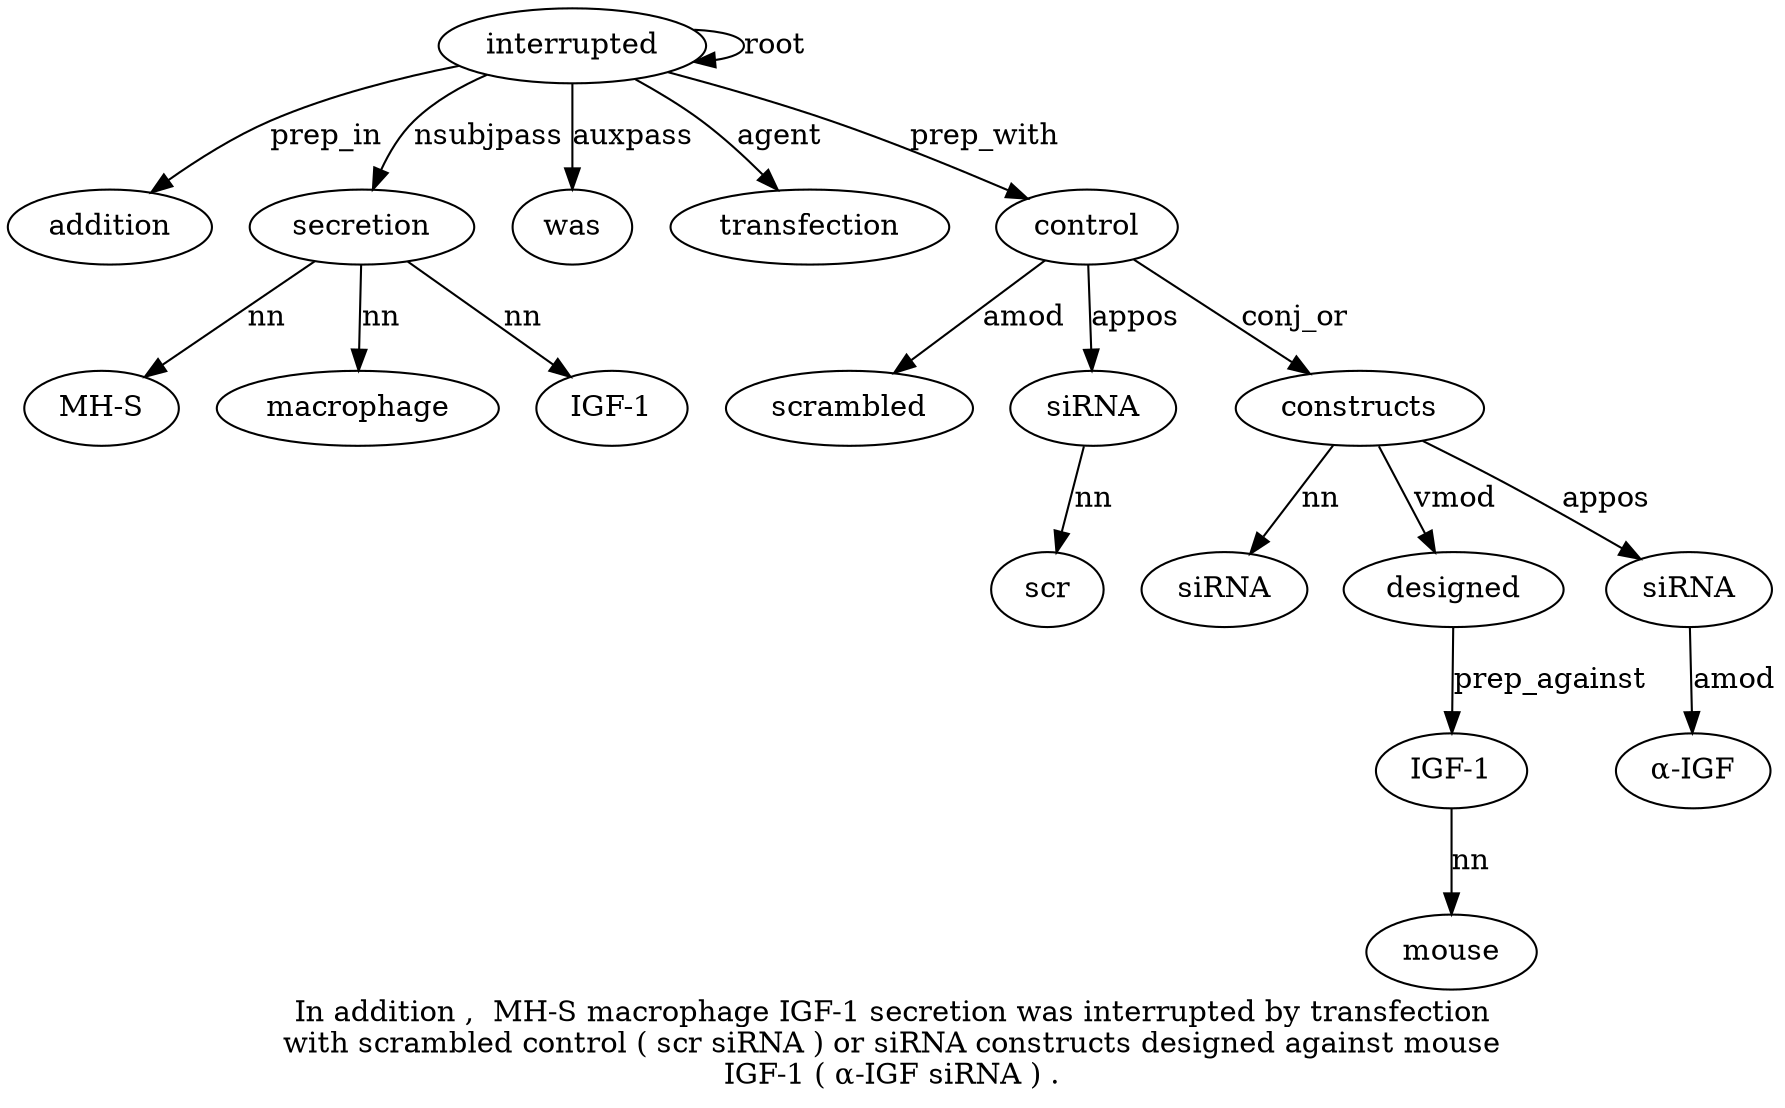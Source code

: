 digraph "In addition ,  MH-S macrophage IGF-1 secretion was interrupted by transfection with scrambled control ( scr siRNA ) or siRNA constructs designed against mouse IGF-1 ( α-IGF siRNA ) ." {
label="In addition ,  MH-S macrophage IGF-1 secretion was interrupted by transfection
with scrambled control ( scr siRNA ) or siRNA constructs designed against mouse
IGF-1 ( α-IGF siRNA ) .";
interrupted9 [style=filled, fillcolor=white, label=interrupted];
addition2 [style=filled, fillcolor=white, label=addition];
interrupted9 -> addition2  [label=prep_in];
secretion7 [style=filled, fillcolor=white, label=secretion];
"MH-S4" [style=filled, fillcolor=white, label="MH-S"];
secretion7 -> "MH-S4"  [label=nn];
macrophage5 [style=filled, fillcolor=white, label=macrophage];
secretion7 -> macrophage5  [label=nn];
"IGF-16" [style=filled, fillcolor=white, label="IGF-1"];
secretion7 -> "IGF-16"  [label=nn];
interrupted9 -> secretion7  [label=nsubjpass];
was8 [style=filled, fillcolor=white, label=was];
interrupted9 -> was8  [label=auxpass];
interrupted9 -> interrupted9  [label=root];
transfection11 [style=filled, fillcolor=white, label=transfection];
interrupted9 -> transfection11  [label=agent];
control14 [style=filled, fillcolor=white, label=control];
scrambled13 [style=filled, fillcolor=white, label=scrambled];
control14 -> scrambled13  [label=amod];
interrupted9 -> control14  [label=prep_with];
siRNA17 [style=filled, fillcolor=white, label=siRNA];
scr16 [style=filled, fillcolor=white, label=scr];
siRNA17 -> scr16  [label=nn];
control14 -> siRNA17  [label=appos];
constructs21 [style=filled, fillcolor=white, label=constructs];
siRNA20 [style=filled, fillcolor=white, label=siRNA];
constructs21 -> siRNA20  [label=nn];
control14 -> constructs21  [label=conj_or];
designed22 [style=filled, fillcolor=white, label=designed];
constructs21 -> designed22  [label=vmod];
"IGF-125" [style=filled, fillcolor=white, label="IGF-1"];
mouse24 [style=filled, fillcolor=white, label=mouse];
"IGF-125" -> mouse24  [label=nn];
designed22 -> "IGF-125"  [label=prep_against];
siRNA28 [style=filled, fillcolor=white, label=siRNA];
"α-IGF27" [style=filled, fillcolor=white, label="α-IGF"];
siRNA28 -> "α-IGF27"  [label=amod];
constructs21 -> siRNA28  [label=appos];
}
